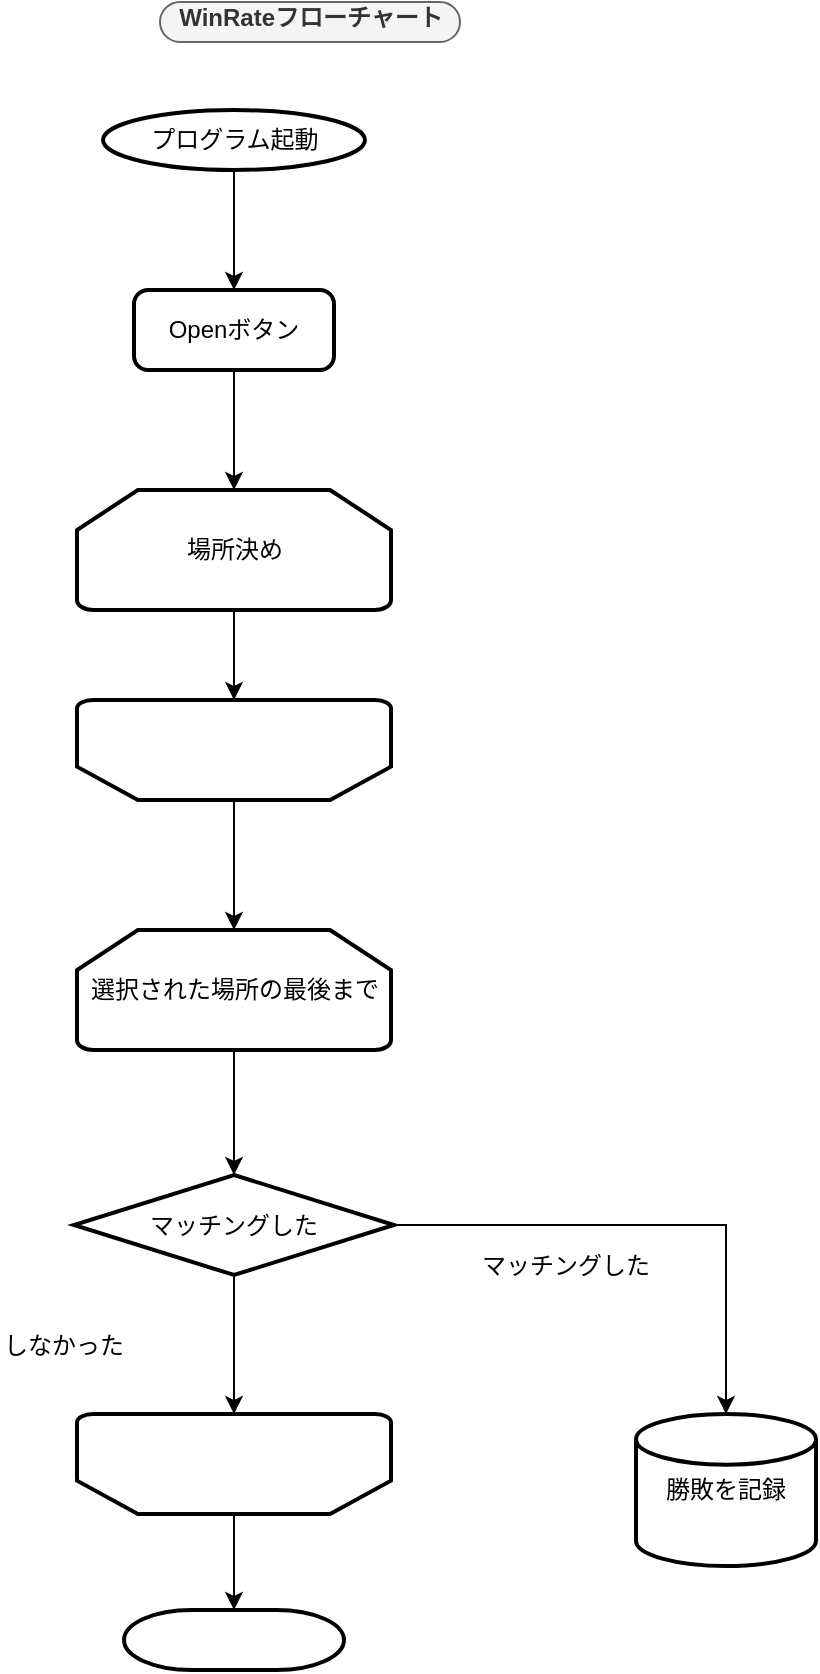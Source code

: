 <mxfile version="11.1.4" type="device"><diagram id="CfO3uT_n1IoMlbZr0no9" name="Page-1"><mxGraphModel dx="766" dy="478" grid="1" gridSize="10" guides="1" tooltips="1" connect="1" arrows="1" fold="1" page="1" pageScale="1" pageWidth="827" pageHeight="1169" math="0" shadow="0"><root><mxCell id="0"/><mxCell id="1" parent="0"/><mxCell id="woEifxVlx__4LPnLZjiI-1" value="WinRateフローチャート" style="text;html=1;resizable=0;points=[];autosize=1;align=center;verticalAlign=middle;spacingTop=-4;rounded=1;fillColor=#f5f5f5;strokeColor=#666666;fontColor=#333333;arcSize=50;labelPosition=center;verticalLabelPosition=middle;fontStyle=1" parent="1" vertex="1"><mxGeometry x="322" y="16" width="150" height="20" as="geometry"/></mxCell><mxCell id="Z4O5Sc5zrUgEtogkV6Uf-26" style="edgeStyle=orthogonalEdgeStyle;rounded=0;orthogonalLoop=1;jettySize=auto;html=1;exitX=0.5;exitY=1;exitDx=0;exitDy=0;exitPerimeter=0;entryX=0.5;entryY=0;entryDx=0;entryDy=0;" parent="1" source="Z4O5Sc5zrUgEtogkV6Uf-18" target="Z4O5Sc5zrUgEtogkV6Uf-31" edge="1"><mxGeometry relative="1" as="geometry"><mxPoint x="359" y="150" as="targetPoint"/></mxGeometry></mxCell><mxCell id="Z4O5Sc5zrUgEtogkV6Uf-18" value="プログラム起動" style="strokeWidth=2;html=1;shape=mxgraph.flowchart.start_2;whiteSpace=wrap;" parent="1" vertex="1"><mxGeometry x="293.5" y="70" width="131" height="30" as="geometry"/></mxCell><mxCell id="Z4O5Sc5zrUgEtogkV6Uf-29" value="選択された場所の最後まで" style="strokeWidth=2;html=1;shape=mxgraph.flowchart.loop_limit;whiteSpace=wrap;" parent="1" vertex="1"><mxGeometry x="280.5" y="480" width="157" height="60" as="geometry"/></mxCell><mxCell id="Ku7_XJEk8Z_50tIOPe_M-15" style="edgeStyle=orthogonalEdgeStyle;rounded=0;orthogonalLoop=1;jettySize=auto;html=1;exitX=0.5;exitY=1;exitDx=0;exitDy=0;entryX=0.5;entryY=0;entryDx=0;entryDy=0;entryPerimeter=0;" parent="1" source="Z4O5Sc5zrUgEtogkV6Uf-31" target="Ku7_XJEk8Z_50tIOPe_M-1" edge="1"><mxGeometry relative="1" as="geometry"/></mxCell><mxCell id="Z4O5Sc5zrUgEtogkV6Uf-31" value="Openボタン" style="rounded=1;whiteSpace=wrap;html=1;absoluteArcSize=1;arcSize=14;strokeWidth=2;" parent="1" vertex="1"><mxGeometry x="309" y="160" width="100" height="40" as="geometry"/></mxCell><mxCell id="Ku7_XJEk8Z_50tIOPe_M-14" style="edgeStyle=orthogonalEdgeStyle;rounded=0;orthogonalLoop=1;jettySize=auto;html=1;exitX=0.5;exitY=0;exitDx=0;exitDy=0;exitPerimeter=0;entryX=0.5;entryY=1;entryDx=0;entryDy=0;entryPerimeter=0;" parent="1" source="Z4O5Sc5zrUgEtogkV6Uf-36" target="Z4O5Sc5zrUgEtogkV6Uf-52" edge="1"><mxGeometry relative="1" as="geometry"/></mxCell><mxCell id="Z4O5Sc5zrUgEtogkV6Uf-36" value="" style="strokeWidth=2;html=1;shape=mxgraph.flowchart.loop_limit;whiteSpace=wrap;direction=west;" parent="1" vertex="1"><mxGeometry x="280.5" y="722" width="157" height="50" as="geometry"/></mxCell><mxCell id="Z4O5Sc5zrUgEtogkV6Uf-42" style="edgeStyle=orthogonalEdgeStyle;rounded=0;orthogonalLoop=1;jettySize=auto;html=1;exitX=1;exitY=0.5;exitDx=0;exitDy=0;exitPerimeter=0;entryX=0.5;entryY=0;entryDx=0;entryDy=0;entryPerimeter=0;" parent="1" source="Z4O5Sc5zrUgEtogkV6Uf-37" target="Z4O5Sc5zrUgEtogkV6Uf-43" edge="1"><mxGeometry relative="1" as="geometry"><mxPoint x="590" y="530" as="targetPoint"/></mxGeometry></mxCell><mxCell id="Ku7_XJEk8Z_50tIOPe_M-13" style="edgeStyle=orthogonalEdgeStyle;rounded=0;orthogonalLoop=1;jettySize=auto;html=1;exitX=0.5;exitY=1;exitDx=0;exitDy=0;exitPerimeter=0;entryX=0.5;entryY=1;entryDx=0;entryDy=0;entryPerimeter=0;" parent="1" source="Z4O5Sc5zrUgEtogkV6Uf-37" target="Z4O5Sc5zrUgEtogkV6Uf-36" edge="1"><mxGeometry relative="1" as="geometry"/></mxCell><mxCell id="Z4O5Sc5zrUgEtogkV6Uf-37" value="マッチングした" style="strokeWidth=2;html=1;shape=mxgraph.flowchart.decision;whiteSpace=wrap;" parent="1" vertex="1"><mxGeometry x="279" y="602.5" width="160" height="50" as="geometry"/></mxCell><mxCell id="Z4O5Sc5zrUgEtogkV6Uf-43" value="勝敗を記録" style="strokeWidth=2;html=1;shape=mxgraph.flowchart.database;whiteSpace=wrap;" parent="1" vertex="1"><mxGeometry x="560" y="722" width="90" height="76" as="geometry"/></mxCell><mxCell id="Z4O5Sc5zrUgEtogkV6Uf-52" value="" style="strokeWidth=2;html=1;shape=mxgraph.flowchart.terminator;whiteSpace=wrap;direction=west;" parent="1" vertex="1"><mxGeometry x="304" y="820" width="110" height="30" as="geometry"/></mxCell><mxCell id="Z4O5Sc5zrUgEtogkV6Uf-59" value="しなかった" style="text;html=1;resizable=0;points=[];autosize=1;align=left;verticalAlign=top;spacingTop=-4;" parent="1" vertex="1"><mxGeometry x="242" y="677.5" width="80" height="20" as="geometry"/></mxCell><mxCell id="Ku7_XJEk8Z_50tIOPe_M-1" value="場所決め" style="strokeWidth=2;html=1;shape=mxgraph.flowchart.loop_limit;whiteSpace=wrap;" parent="1" vertex="1"><mxGeometry x="280.5" y="260" width="157" height="60" as="geometry"/></mxCell><mxCell id="Ku7_XJEk8Z_50tIOPe_M-3" value="" style="strokeWidth=2;html=1;shape=mxgraph.flowchart.loop_limit;whiteSpace=wrap;direction=west;" parent="1" vertex="1"><mxGeometry x="280.5" y="365" width="157" height="50" as="geometry"/></mxCell><mxCell id="Ku7_XJEk8Z_50tIOPe_M-4" style="edgeStyle=orthogonalEdgeStyle;rounded=0;orthogonalLoop=1;jettySize=auto;html=1;exitX=0.5;exitY=1;exitDx=0;exitDy=0;exitPerimeter=0;entryX=0.5;entryY=1;entryDx=0;entryDy=0;entryPerimeter=0;" parent="1" source="Ku7_XJEk8Z_50tIOPe_M-1" target="Ku7_XJEk8Z_50tIOPe_M-3" edge="1"><mxGeometry relative="1" as="geometry"><mxPoint x="369" y="300" as="targetPoint"/><mxPoint x="369" y="210" as="sourcePoint"/></mxGeometry></mxCell><mxCell id="Ku7_XJEk8Z_50tIOPe_M-7" style="edgeStyle=orthogonalEdgeStyle;rounded=0;orthogonalLoop=1;jettySize=auto;html=1;entryX=0.5;entryY=0;entryDx=0;entryDy=0;entryPerimeter=0;exitX=0.5;exitY=0;exitDx=0;exitDy=0;exitPerimeter=0;" parent="1" source="Ku7_XJEk8Z_50tIOPe_M-3" target="Z4O5Sc5zrUgEtogkV6Uf-29" edge="1"><mxGeometry relative="1" as="geometry"><mxPoint x="369" y="300" as="targetPoint"/><mxPoint x="400" y="220" as="sourcePoint"/><Array as="points"><mxPoint x="359" y="470"/><mxPoint x="359" y="470"/></Array></mxGeometry></mxCell><mxCell id="Ku7_XJEk8Z_50tIOPe_M-8" style="edgeStyle=orthogonalEdgeStyle;rounded=0;orthogonalLoop=1;jettySize=auto;html=1;entryX=0.5;entryY=0;entryDx=0;entryDy=0;entryPerimeter=0;exitX=0.5;exitY=1;exitDx=0;exitDy=0;exitPerimeter=0;" parent="1" source="Z4O5Sc5zrUgEtogkV6Uf-29" target="Z4O5Sc5zrUgEtogkV6Uf-37" edge="1"><mxGeometry relative="1" as="geometry"><mxPoint x="369" y="520" as="targetPoint"/><mxPoint x="369" y="450" as="sourcePoint"/><Array as="points"><mxPoint x="359" y="600"/><mxPoint x="359" y="600"/></Array></mxGeometry></mxCell><mxCell id="Ku7_XJEk8Z_50tIOPe_M-9" value="マッチングした" style="text;html=1;resizable=0;points=[];autosize=1;align=left;verticalAlign=top;spacingTop=-4;" parent="1" vertex="1"><mxGeometry x="481" y="638" width="100" height="20" as="geometry"/></mxCell></root></mxGraphModel></diagram><diagram id="thlW6UE6J95gImWmUxm0" name="ページ2"><mxGraphModel dx="1673" dy="1005" grid="1" gridSize="10" guides="1" tooltips="1" connect="1" arrows="1" fold="1" page="1" pageScale="1" pageWidth="3300" pageHeight="2339" math="0" shadow="0"><root><mxCell id="abnOvdTiq2LlZRkAe_lI-0"/><mxCell id="abnOvdTiq2LlZRkAe_lI-1" parent="abnOvdTiq2LlZRkAe_lI-0"/><mxCell id="xM4pATXXW0LhPRRNlvLv-4" value="TemplateMatching" style="swimlane;fontStyle=1;align=center;verticalAlign=top;childLayout=stackLayout;horizontal=1;startSize=26;horizontalStack=0;resizeParent=1;resizeParentMax=0;resizeLast=0;collapsible=1;marginBottom=0;" parent="abnOvdTiq2LlZRkAe_lI-1" vertex="1"><mxGeometry x="120" y="845" width="280" height="250" as="geometry"/></mxCell><mxCell id="xM4pATXXW0LhPRRNlvLv-5" value="private String loss;&#10;&#9;private String win;&#10;Mat image;&#10;&#9;Mat win_tmp;&#10;&#9;Mat loss_tmp;" style="text;strokeColor=none;fillColor=none;align=left;verticalAlign=top;spacingLeft=4;spacingRight=4;overflow=hidden;rotatable=0;points=[[0,0.5],[1,0.5]];portConstraint=eastwest;" parent="xM4pATXXW0LhPRRNlvLv-4" vertex="1"><mxGeometry y="26" width="280" height="94" as="geometry"/></mxCell><mxCell id="xM4pATXXW0LhPRRNlvLv-6" value="" style="line;strokeWidth=1;fillColor=none;align=left;verticalAlign=middle;spacingTop=-1;spacingLeft=3;spacingRight=3;rotatable=0;labelPosition=right;points=[];portConstraint=eastwest;" parent="xM4pATXXW0LhPRRNlvLv-4" vertex="1"><mxGeometry y="120" width="280" height="8" as="geometry"/></mxCell><mxCell id="xM4pATXXW0LhPRRNlvLv-7" value="public TemplateMatching()&#10;public Mat BufferedImage_Mat(BufferedImage im)&#10;                                       throws IOException&#10;public void SetMat(BufferedImage im)&#10;public Boolean Win_Maching()&#10;public Boolean Loss_Maching()&#10;" style="text;strokeColor=none;fillColor=none;align=left;verticalAlign=top;spacingLeft=4;spacingRight=4;overflow=hidden;rotatable=0;points=[[0,0.5],[1,0.5]];portConstraint=eastwest;" parent="xM4pATXXW0LhPRRNlvLv-4" vertex="1"><mxGeometry y="128" width="280" height="122" as="geometry"/></mxCell><mxCell id="xM4pATXXW0LhPRRNlvLv-8" value="Player" style="swimlane;fontStyle=1;align=center;verticalAlign=top;childLayout=stackLayout;horizontal=1;startSize=26;horizontalStack=0;resizeParent=1;resizeParentMax=0;resizeLast=0;collapsible=1;marginBottom=0;" parent="abnOvdTiq2LlZRkAe_lI-1" vertex="1"><mxGeometry x="865" y="1142" width="160" height="170" as="geometry"/></mxCell><mxCell id="xM4pATXXW0LhPRRNlvLv-9" value="private int Win = 0&#10;private int Loss = 0&#10; &#10;" style="text;strokeColor=none;fillColor=none;align=left;verticalAlign=top;spacingLeft=4;spacingRight=4;overflow=hidden;rotatable=0;points=[[0,0.5],[1,0.5]];portConstraint=eastwest;" parent="xM4pATXXW0LhPRRNlvLv-8" vertex="1"><mxGeometry y="26" width="160" height="54" as="geometry"/></mxCell><mxCell id="xM4pATXXW0LhPRRNlvLv-10" value="" style="line;strokeWidth=1;fillColor=none;align=left;verticalAlign=middle;spacingTop=-1;spacingLeft=3;spacingRight=3;rotatable=0;labelPosition=right;points=[];portConstraint=eastwest;" parent="xM4pATXXW0LhPRRNlvLv-8" vertex="1"><mxGeometry y="80" width="160" height="8" as="geometry"/></mxCell><mxCell id="xM4pATXXW0LhPRRNlvLv-11" value="public Player()&#10;public int WinRead()&#10;public int LossRead()" style="text;strokeColor=none;fillColor=none;align=left;verticalAlign=top;spacingLeft=4;spacingRight=4;overflow=hidden;rotatable=0;points=[[0,0.5],[1,0.5]];portConstraint=eastwest;" parent="xM4pATXXW0LhPRRNlvLv-8" vertex="1"><mxGeometry y="88" width="160" height="82" as="geometry"/></mxCell><mxCell id="xM4pATXXW0LhPRRNlvLv-13" value="Use" style="endArrow=open;endSize=12;dashed=1;html=1;entryX=0.5;entryY=0;entryDx=0;entryDy=0;exitX=0.5;exitY=1;exitDx=0;exitDy=0;" parent="abnOvdTiq2LlZRkAe_lI-1" source="ZlECikAhAFAnq2W57s9q-31" target="xM4pATXXW0LhPRRNlvLv-4" edge="1"><mxGeometry width="160" relative="1" as="geometry"><mxPoint x="330" y="738" as="sourcePoint"/><mxPoint x="320" y="1172.5" as="targetPoint"/><Array as="points"/></mxGeometry></mxCell><mxCell id="olDDM4Y0vb94uWJ3Ldno-7" style="edgeStyle=orthogonalEdgeStyle;rounded=0;orthogonalLoop=1;jettySize=auto;html=1;exitX=0.5;exitY=0;exitDx=0;exitDy=0;entryX=0.5;entryY=1;entryDx=0;entryDy=0;endSize=12;endArrow=blockThin;endFill=0;" edge="1" parent="abnOvdTiq2LlZRkAe_lI-1" source="xM4pATXXW0LhPRRNlvLv-20" target="olDDM4Y0vb94uWJ3Ldno-5"><mxGeometry relative="1" as="geometry"/></mxCell><mxCell id="xM4pATXXW0LhPRRNlvLv-20" value="FileReader" style="swimlane;fontStyle=1;align=center;verticalAlign=top;childLayout=stackLayout;horizontal=1;startSize=26;horizontalStack=0;resizeParent=1;resizeParentMax=0;resizeLast=0;collapsible=1;marginBottom=0;" parent="abnOvdTiq2LlZRkAe_lI-1" vertex="1"><mxGeometry x="620" y="295.5" width="160" height="140" as="geometry"/></mxCell><mxCell id="xM4pATXXW0LhPRRNlvLv-21" value="private String FileName&#10;PlayerShelf" style="text;strokeColor=none;fillColor=none;align=left;verticalAlign=top;spacingLeft=4;spacingRight=4;overflow=hidden;rotatable=0;points=[[0,0.5],[1,0.5]];portConstraint=eastwest;" parent="xM4pATXXW0LhPRRNlvLv-20" vertex="1"><mxGeometry y="26" width="160" height="40" as="geometry"/></mxCell><mxCell id="xM4pATXXW0LhPRRNlvLv-22" value="" style="line;strokeWidth=1;fillColor=none;align=left;verticalAlign=middle;spacingTop=-1;spacingLeft=3;spacingRight=3;rotatable=0;labelPosition=right;points=[];portConstraint=eastwest;" parent="xM4pATXXW0LhPRRNlvLv-20" vertex="1"><mxGeometry y="66" width="160" height="8" as="geometry"/></mxCell><mxCell id="xM4pATXXW0LhPRRNlvLv-23" value="open()&#10;close()&#10;Save()" style="text;strokeColor=none;fillColor=none;align=left;verticalAlign=top;spacingLeft=4;spacingRight=4;overflow=hidden;rotatable=0;points=[[0,0.5],[1,0.5]];portConstraint=eastwest;" parent="xM4pATXXW0LhPRRNlvLv-20" vertex="1"><mxGeometry y="74" width="160" height="66" as="geometry"/></mxCell><mxCell id="ZlECikAhAFAnq2W57s9q-8" style="edgeStyle=orthogonalEdgeStyle;rounded=1;orthogonalLoop=1;jettySize=auto;html=1;entryX=0.5;entryY=0;entryDx=0;entryDy=0;startArrow=diamondThin;startFill=0;endArrow=open;endFill=0;targetPerimeterSpacing=0;endSize=6;startSize=12;" parent="abnOvdTiq2LlZRkAe_lI-1" source="ZlECikAhAFAnq2W57s9q-0" target="xM4pATXXW0LhPRRNlvLv-8" edge="1"><mxGeometry relative="1" as="geometry"/></mxCell><mxCell id="ZlECikAhAFAnq2W57s9q-11" style="edgeStyle=orthogonalEdgeStyle;rounded=1;orthogonalLoop=1;jettySize=auto;html=1;exitX=0.5;exitY=0;exitDx=0;exitDy=0;entryX=0.5;entryY=1;entryDx=0;entryDy=0;startArrow=none;startFill=0;startSize=12;endArrow=block;endFill=0;endSize=12;targetPerimeterSpacing=0;dashed=1;" parent="abnOvdTiq2LlZRkAe_lI-1" source="ZlECikAhAFAnq2W57s9q-0" target="ZlECikAhAFAnq2W57s9q-10" edge="1"><mxGeometry relative="1" as="geometry"/></mxCell><mxCell id="ZlECikAhAFAnq2W57s9q-0" value="PlayerShelf" style="swimlane;fontStyle=1;align=center;verticalAlign=top;childLayout=stackLayout;horizontal=1;startSize=26;horizontalStack=0;resizeParent=1;resizeParentMax=0;resizeLast=0;collapsible=1;marginBottom=0;" parent="abnOvdTiq2LlZRkAe_lI-1" vertex="1"><mxGeometry x="865" y="855.5" width="160" height="180" as="geometry"/></mxCell><mxCell id="ZlECikAhAFAnq2W57s9q-1" value="private Player playre[]&#10;private int last" style="text;strokeColor=none;fillColor=none;align=left;verticalAlign=top;spacingLeft=4;spacingRight=4;overflow=hidden;rotatable=0;points=[[0,0.5],[1,0.5]];portConstraint=eastwest;" parent="ZlECikAhAFAnq2W57s9q-0" vertex="1"><mxGeometry y="26" width="160" height="44" as="geometry"/></mxCell><mxCell id="ZlECikAhAFAnq2W57s9q-2" value="" style="line;strokeWidth=1;fillColor=none;align=left;verticalAlign=middle;spacingTop=-1;spacingLeft=3;spacingRight=3;rotatable=0;labelPosition=right;points=[];portConstraint=eastwest;" parent="ZlECikAhAFAnq2W57s9q-0" vertex="1"><mxGeometry y="70" width="160" height="8" as="geometry"/></mxCell><mxCell id="ZlECikAhAFAnq2W57s9q-3" value="getPlayerAt&#10;getlength&#10;appendPlayer&#10;iterater&#10;public void Win()&#10;public void Loss()" style="text;strokeColor=none;fillColor=none;align=left;verticalAlign=top;spacingLeft=4;spacingRight=4;overflow=hidden;rotatable=0;points=[[0,0.5],[1,0.5]];portConstraint=eastwest;" parent="ZlECikAhAFAnq2W57s9q-0" vertex="1"><mxGeometry y="78" width="160" height="102" as="geometry"/></mxCell><mxCell id="ZlECikAhAFAnq2W57s9q-10" value="&lt;p style=&quot;margin: 0px ; margin-top: 4px ; text-align: center&quot;&gt;&lt;i&gt;&amp;lt;&amp;lt;Interface&amp;gt;&amp;gt;&lt;/i&gt;&lt;br&gt;&lt;b&gt;Aggregate&lt;/b&gt;&lt;/p&gt;&lt;hr size=&quot;1&quot;&gt;&lt;p style=&quot;margin: 0px ; margin-left: 4px&quot;&gt;&lt;br&gt;&lt;/p&gt;&lt;hr size=&quot;1&quot;&gt;&lt;p style=&quot;margin: 0px ; margin-left: 4px&quot;&gt;&lt;i&gt;iterator&lt;/i&gt;&lt;/p&gt;" style="verticalAlign=top;align=left;overflow=fill;fontSize=12;fontFamily=Helvetica;html=1;" parent="abnOvdTiq2LlZRkAe_lI-1" vertex="1"><mxGeometry x="865" y="658.5" width="160" height="110" as="geometry"/></mxCell><mxCell id="ZlECikAhAFAnq2W57s9q-13" value="&lt;p style=&quot;margin: 0px ; margin-top: 4px ; text-align: center&quot;&gt;&lt;i&gt;&amp;lt;&amp;lt;Interface&amp;gt;&amp;gt;&lt;/i&gt;&lt;br&gt;&lt;/p&gt;&lt;p style=&quot;margin: 0px ; margin-top: 4px ; text-align: center&quot;&gt;&lt;i&gt;&lt;b&gt;Iterator&lt;/b&gt;&lt;/i&gt;&lt;/p&gt;&lt;hr size=&quot;1&quot;&gt;&lt;p style=&quot;margin: 0px ; margin-left: 4px&quot;&gt;&lt;br&gt;&lt;/p&gt;&lt;hr size=&quot;1&quot;&gt;&lt;p style=&quot;margin: 0px ; margin-left: 4px&quot;&gt;&lt;i&gt;hasNext&lt;/i&gt;&lt;/p&gt;&lt;p style=&quot;margin: 0px ; margin-left: 4px&quot;&gt;&lt;i&gt;next&lt;/i&gt;&lt;/p&gt;" style="verticalAlign=top;align=left;overflow=fill;fontSize=12;fontFamily=Helvetica;html=1;" parent="abnOvdTiq2LlZRkAe_lI-1" vertex="1"><mxGeometry x="1175" y="658.5" width="160" height="110" as="geometry"/></mxCell><mxCell id="ZlECikAhAFAnq2W57s9q-16" style="edgeStyle=orthogonalEdgeStyle;rounded=1;orthogonalLoop=1;jettySize=auto;html=1;entryX=0.5;entryY=1;entryDx=0;entryDy=0;startArrow=none;startFill=0;startSize=6;endArrow=block;endFill=0;endSize=12;targetPerimeterSpacing=0;dashed=1;" parent="abnOvdTiq2LlZRkAe_lI-1" source="ZlECikAhAFAnq2W57s9q-14" target="ZlECikAhAFAnq2W57s9q-13" edge="1"><mxGeometry relative="1" as="geometry"/></mxCell><mxCell id="ZlECikAhAFAnq2W57s9q-14" value="&lt;p style=&quot;margin: 0px ; margin-top: 4px ; text-align: center&quot;&gt;&lt;span style=&quot;font-weight: 700&quot;&gt;PlayerShelfIterater&lt;/span&gt;&lt;br&gt;&lt;/p&gt;&lt;hr size=&quot;1&quot;&gt;&lt;span style=&quot;text-align: center&quot;&gt;PlayerShelf&lt;/span&gt;&lt;span style=&quot;font-weight: 700 ; text-align: center&quot;&gt;&amp;nbsp;&lt;/span&gt;&lt;span&gt;playershelf&lt;/span&gt;&lt;span style=&quot;font-weight: 700 ; text-align: center&quot;&gt;&lt;br&gt;&lt;/span&gt;&lt;p style=&quot;margin: 0px ; margin-left: 4px&quot;&gt;index&lt;/p&gt;&lt;hr size=&quot;1&quot;&gt;&lt;p style=&quot;margin: 0px ; margin-left: 4px&quot;&gt;hasNext&lt;/p&gt;&lt;p style=&quot;margin: 0px ; margin-left: 4px&quot;&gt;next&lt;/p&gt;" style="verticalAlign=top;align=left;overflow=fill;fontSize=12;fontFamily=Helvetica;html=1;" parent="abnOvdTiq2LlZRkAe_lI-1" vertex="1"><mxGeometry x="1175" y="859.5" width="160" height="109" as="geometry"/></mxCell><mxCell id="ZlECikAhAFAnq2W57s9q-15" style="edgeStyle=orthogonalEdgeStyle;rounded=1;orthogonalLoop=1;jettySize=auto;html=1;entryX=-0.019;entryY=0.404;entryDx=0;entryDy=0;entryPerimeter=0;startArrow=open;startFill=0;startSize=6;endArrow=diamondThin;endFill=0;endSize=12;targetPerimeterSpacing=0;" parent="abnOvdTiq2LlZRkAe_lI-1" source="ZlECikAhAFAnq2W57s9q-1" target="ZlECikAhAFAnq2W57s9q-14" edge="1"><mxGeometry relative="1" as="geometry"/></mxCell><mxCell id="ZlECikAhAFAnq2W57s9q-17" value="Create ➤" style="endArrow=open;endSize=12;endFill=0;html=1;labelPosition=center;verticalLabelPosition=top;align=center;verticalAlign=bottom;" parent="abnOvdTiq2LlZRkAe_lI-1" edge="1"><mxGeometry width="160" relative="1" as="geometry"><mxPoint x="1025" y="713.5" as="sourcePoint"/><mxPoint x="1175" y="713.5" as="targetPoint"/><Array as="points"><mxPoint x="1105" y="713.5"/></Array></mxGeometry></mxCell><mxCell id="ZlECikAhAFAnq2W57s9q-19" value="キャプチャをしてもらう" style="text;html=1;resizable=0;points=[];autosize=1;align=left;verticalAlign=top;spacingTop=-4;" parent="abnOvdTiq2LlZRkAe_lI-1" vertex="1"><mxGeometry x="165" y="423.5" width="150" height="20" as="geometry"/></mxCell><mxCell id="ZlECikAhAFAnq2W57s9q-22" value="デッキの勝ち数と&lt;br&gt;負け数を記憶" style="text;html=1;resizable=0;points=[];autosize=1;align=left;verticalAlign=top;spacingTop=-4;" parent="abnOvdTiq2LlZRkAe_lI-1" vertex="1"><mxGeometry x="960" y="1100.5" width="110" height="30" as="geometry"/></mxCell><mxCell id="ZlECikAhAFAnq2W57s9q-23" value="その時使ったデッキ&lt;br&gt;のまとめ役" style="text;html=1;resizable=0;points=[];autosize=1;align=left;verticalAlign=top;spacingTop=-4;" parent="abnOvdTiq2LlZRkAe_lI-1" vertex="1"><mxGeometry x="960" y="812.5" width="120" height="30" as="geometry"/></mxCell><mxCell id="ZlECikAhAFAnq2W57s9q-24" value="スキャンしてくれる役割を作り出す&lt;br&gt;インタフェースを作る" style="text;html=1;resizable=0;points=[];autosize=1;align=left;verticalAlign=top;spacingTop=-4;" parent="abnOvdTiq2LlZRkAe_lI-1" vertex="1"><mxGeometry x="865" y="618.5" width="210" height="30" as="geometry"/></mxCell><mxCell id="ZlECikAhAFAnq2W57s9q-25" value="要素をスキャンするインターフェースを定義" style="text;html=1;resizable=0;points=[];autosize=1;align=left;verticalAlign=top;spacingTop=-4;" parent="abnOvdTiq2LlZRkAe_lI-1" vertex="1"><mxGeometry x="1175" y="628.5" width="260" height="20" as="geometry"/></mxCell><mxCell id="ZlECikAhAFAnq2W57s9q-26" value="イテレータを実装&lt;br&gt;PlayerShelfをもらう" style="text;html=1;resizable=0;points=[];autosize=1;align=left;verticalAlign=top;spacingTop=-4;" parent="abnOvdTiq2LlZRkAe_lI-1" vertex="1"><mxGeometry x="1265" y="825.5" width="120" height="30" as="geometry"/></mxCell><mxCell id="olDDM4Y0vb94uWJ3Ldno-14" style="edgeStyle=orthogonalEdgeStyle;rounded=0;orthogonalLoop=1;jettySize=auto;html=1;exitX=0.5;exitY=0;exitDx=0;exitDy=0;entryX=0.514;entryY=0.99;entryDx=0;entryDy=0;entryPerimeter=0;endArrow=openThin;endFill=0;endSize=12;" edge="1" parent="abnOvdTiq2LlZRkAe_lI-1" source="ZlECikAhAFAnq2W57s9q-29" target="olDDM4Y0vb94uWJ3Ldno-11"><mxGeometry relative="1" as="geometry"/></mxCell><mxCell id="olDDM4Y0vb94uWJ3Ldno-20" style="edgeStyle=orthogonalEdgeStyle;rounded=0;orthogonalLoop=1;jettySize=auto;html=1;exitX=0.5;exitY=0;exitDx=0;exitDy=0;entryX=0.522;entryY=1.01;entryDx=0;entryDy=0;entryPerimeter=0;endArrow=openThin;endFill=0;endSize=12;" edge="1" parent="abnOvdTiq2LlZRkAe_lI-1" source="ZlECikAhAFAnq2W57s9q-29" target="xM4pATXXW0LhPRRNlvLv-23"><mxGeometry relative="1" as="geometry"/></mxCell><mxCell id="ZlECikAhAFAnq2W57s9q-29" value="&lt;p style=&quot;margin: 0px ; margin-top: 4px ; text-align: center&quot;&gt;&lt;b&gt;Main&lt;/b&gt;&lt;/p&gt;&lt;hr size=&quot;1&quot;&gt;&lt;p style=&quot;margin: 0px ; margin-left: 4px&quot;&gt;Capture3&lt;/p&gt;&lt;p style=&quot;margin: 0px ; margin-left: 4px&quot;&gt;set_bt&lt;/p&gt;&lt;p style=&quot;margin: 0px ; margin-left: 4px&quot;&gt;start_bt&lt;/p&gt;&lt;hr size=&quot;1&quot;&gt;&lt;p style=&quot;margin: 0px ; margin-left: 4px&quot;&gt;main&lt;/p&gt;&lt;p style=&quot;margin: 0px ; margin-left: 4px&quot;&gt;start&lt;/p&gt;&lt;p style=&quot;margin: 0px ; margin-left: 4px&quot;&gt;Eventhandle1(open)&lt;/p&gt;&lt;p style=&quot;margin: 0px ; margin-left: 4px&quot;&gt;Eventhandle1(start)&lt;br&gt;&lt;/p&gt;" style="verticalAlign=top;align=left;overflow=fill;fontSize=12;fontFamily=Helvetica;html=1;" parent="abnOvdTiq2LlZRkAe_lI-1" vertex="1"><mxGeometry x="530" y="521.5" width="160" height="151" as="geometry"/></mxCell><mxCell id="ZlECikAhAFAnq2W57s9q-30" value="Create ➤" style="endArrow=open;endSize=12;endFill=0;html=1;labelPosition=center;verticalLabelPosition=top;align=center;verticalAlign=bottom;entryX=1;entryY=0.5;entryDx=0;entryDy=0;exitX=0;exitY=0.5;exitDx=0;exitDy=0;" parent="abnOvdTiq2LlZRkAe_lI-1" source="ZlECikAhAFAnq2W57s9q-29" target="ZlECikAhAFAnq2W57s9q-31" edge="1"><mxGeometry width="160" relative="1" as="geometry"><mxPoint x="470" y="654" as="sourcePoint"/><mxPoint x="230" y="711.5" as="targetPoint"/><Array as="points"/></mxGeometry></mxCell><mxCell id="ZlECikAhAFAnq2W57s9q-31" value="&lt;p style=&quot;margin: 0px ; margin-top: 4px ; text-align: center&quot;&gt;&lt;span style=&quot;font-weight: 700&quot;&gt;Capture3&lt;/span&gt;&lt;br&gt;&lt;/p&gt;&lt;hr size=&quot;1&quot;&gt;&lt;p style=&quot;margin: 0px ; margin-left: 4px&quot;&gt;private TemplateMatching tm;&lt;br style=&quot;padding: 0px ; margin: 0px&quot;&gt;private Player player;&lt;br style=&quot;padding: 0px ; margin: 0px&quot;&gt;&lt;br style=&quot;padding: 0px ; margin: 0px&quot;&gt;private Robot robot;&lt;br style=&quot;padding: 0px ; margin: 0px&quot;&gt;private JFrame frame;&lt;br style=&quot;padding: 0px ; margin: 0px&quot;&gt;private BufferedImage image;&lt;br style=&quot;padding: 0px ; margin: 0px&quot;&gt;Rectangle bounds_start&lt;br style=&quot;padding: 0px ; margin: 0px&quot;&gt;boolean threadRunning;&lt;br&gt;&lt;/p&gt;&lt;hr size=&quot;1&quot;&gt;&lt;p style=&quot;margin: 0px ; margin-left: 4px&quot;&gt;Capture3()&lt;br style=&quot;padding: 0px ; margin: 0px&quot;&gt;copyScreen()&lt;br style=&quot;padding: 0px ; margin: 0px&quot;&gt;thread_start()&lt;br style=&quot;padding: 0px ; margin: 0px&quot;&gt;mouseReleased(MouseEvent e)&lt;/p&gt;&lt;div style=&quot;padding: 0px ; margin: 0px&quot;&gt;&lt;br style=&quot;padding: 0px ; margin: 0px&quot;&gt;&lt;/div&gt;" style="verticalAlign=top;align=left;overflow=fill;fontSize=12;fontFamily=Helvetica;html=1;" parent="abnOvdTiq2LlZRkAe_lI-1" vertex="1"><mxGeometry x="165" y="484" width="190" height="225" as="geometry"/></mxCell><mxCell id="ZlECikAhAFAnq2W57s9q-20" value="テンプレートマッチングをしてもらう" style="text;html=1;resizable=0;points=[];autosize=1;align=left;verticalAlign=top;spacingTop=-4;" parent="abnOvdTiq2LlZRkAe_lI-1" vertex="1"><mxGeometry x="150" y="805.5" width="220" height="20" as="geometry"/></mxCell><mxCell id="olDDM4Y0vb94uWJ3Ldno-5" value="&lt;p style=&quot;margin: 0px ; margin-top: 4px ; text-align: center&quot;&gt;&lt;b&gt;&lt;i&gt;AbstractSave&lt;/i&gt;&lt;/b&gt;&lt;/p&gt;&lt;hr size=&quot;1&quot;&gt;&lt;p style=&quot;margin: 0px ; margin-left: 4px&quot;&gt;&lt;br&gt;&lt;/p&gt;&lt;hr size=&quot;1&quot;&gt;&lt;p style=&quot;margin: 0px 0px 0px 4px&quot;&gt;protected abstract open()&lt;/p&gt;&lt;p style=&quot;margin: 0px 0px 0px 4px&quot;&gt;protected abstract close()&lt;/p&gt;&lt;p style=&quot;margin: 0px 0px 0px 4px&quot;&gt;protected Save()&lt;/p&gt;" style="verticalAlign=top;align=left;overflow=fill;fontSize=12;fontFamily=Helvetica;html=1;" vertex="1" parent="abnOvdTiq2LlZRkAe_lI-1"><mxGeometry x="530" y="70" width="160" height="117" as="geometry"/></mxCell><mxCell id="olDDM4Y0vb94uWJ3Ldno-12" style="edgeStyle=orthogonalEdgeStyle;rounded=0;orthogonalLoop=1;jettySize=auto;html=1;exitX=0.5;exitY=0;exitDx=0;exitDy=0;entryX=0.5;entryY=1;entryDx=0;entryDy=0;endArrow=blockThin;endFill=0;endSize=12;" edge="1" parent="abnOvdTiq2LlZRkAe_lI-1" source="olDDM4Y0vb94uWJ3Ldno-8" target="olDDM4Y0vb94uWJ3Ldno-5"><mxGeometry relative="1" as="geometry"/></mxCell><mxCell id="olDDM4Y0vb94uWJ3Ldno-8" value="DBReader" style="swimlane;fontStyle=1;align=center;verticalAlign=top;childLayout=stackLayout;horizontal=1;startSize=26;horizontalStack=0;resizeParent=1;resizeParentMax=0;resizeLast=0;collapsible=1;marginBottom=0;" vertex="1" parent="abnOvdTiq2LlZRkAe_lI-1"><mxGeometry x="440" y="295.5" width="160" height="140" as="geometry"/></mxCell><mxCell id="olDDM4Y0vb94uWJ3Ldno-9" value="private String DBName&#10;PlayerShelf&#10;" style="text;strokeColor=none;fillColor=none;align=left;verticalAlign=top;spacingLeft=4;spacingRight=4;overflow=hidden;rotatable=0;points=[[0,0.5],[1,0.5]];portConstraint=eastwest;" vertex="1" parent="olDDM4Y0vb94uWJ3Ldno-8"><mxGeometry y="26" width="160" height="40" as="geometry"/></mxCell><mxCell id="olDDM4Y0vb94uWJ3Ldno-10" value="" style="line;strokeWidth=1;fillColor=none;align=left;verticalAlign=middle;spacingTop=-1;spacingLeft=3;spacingRight=3;rotatable=0;labelPosition=right;points=[];portConstraint=eastwest;" vertex="1" parent="olDDM4Y0vb94uWJ3Ldno-8"><mxGeometry y="66" width="160" height="8" as="geometry"/></mxCell><mxCell id="olDDM4Y0vb94uWJ3Ldno-11" value="open()&#10;close()&#10;Save()" style="text;strokeColor=none;fillColor=none;align=left;verticalAlign=top;spacingLeft=4;spacingRight=4;overflow=hidden;rotatable=0;points=[[0,0.5],[1,0.5]];portConstraint=eastwest;" vertex="1" parent="olDDM4Y0vb94uWJ3Ldno-8"><mxGeometry y="74" width="160" height="66" as="geometry"/></mxCell><mxCell id="ZlECikAhAFAnq2W57s9q-21" value="データベース又はファイルに&lt;br&gt;結果を書いてもらう" style="text;html=1;resizable=0;points=[];autosize=1;align=left;verticalAlign=top;spacingTop=-4;" parent="abnOvdTiq2LlZRkAe_lI-1" vertex="1"><mxGeometry x="620" y="252" width="170" height="30" as="geometry"/></mxCell><mxCell id="olDDM4Y0vb94uWJ3Ldno-15" value="&lt;span style=&quot;background-color: rgb(153 , 255 , 255)&quot;&gt;PlayeShelf&lt;/span&gt;" style="text;html=1;resizable=0;points=[];autosize=1;align=left;verticalAlign=top;spacingTop=-4;" vertex="1" parent="abnOvdTiq2LlZRkAe_lI-1"><mxGeometry x="479" y="455.5" width="82" height="19" as="geometry"/></mxCell><mxCell id="olDDM4Y0vb94uWJ3Ldno-18" value="&lt;span style=&quot;background-color: rgb(153 , 255 , 255)&quot;&gt;PlayeShelf&lt;/span&gt;" style="text;html=1;resizable=0;points=[];autosize=1;align=left;verticalAlign=top;spacingTop=-4;" vertex="1" parent="abnOvdTiq2LlZRkAe_lI-1"><mxGeometry x="708" y="457" width="82" height="19" as="geometry"/></mxCell><mxCell id="olDDM4Y0vb94uWJ3Ldno-25" style="edgeStyle=orthogonalEdgeStyle;rounded=0;orthogonalLoop=1;jettySize=auto;html=1;entryX=0;entryY=0.5;entryDx=0;entryDy=0;endArrow=none;endFill=0;endSize=12;" edge="1" parent="abnOvdTiq2LlZRkAe_lI-1" source="xM4pATXXW0LhPRRNlvLv-5" target="ZlECikAhAFAnq2W57s9q-1"><mxGeometry relative="1" as="geometry"/></mxCell></root></mxGraphModel></diagram></mxfile>